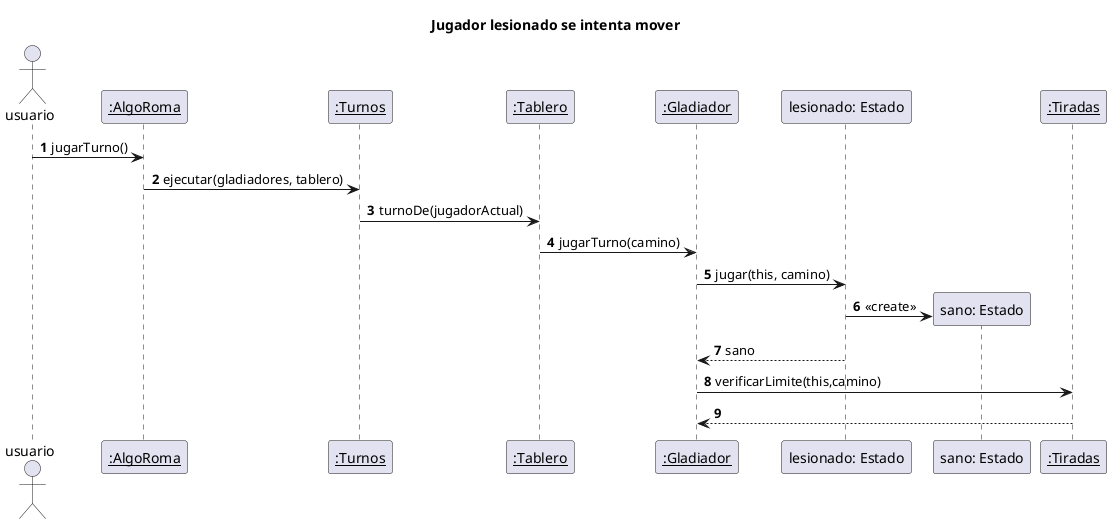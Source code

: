 @startuml
autonumber
title "Jugador lesionado se intenta mover"
actor usuario

usuario -> "__:AlgoRoma__": jugarTurno()
"__:AlgoRoma__" -> "__:Turnos__": ejecutar(gladiadores, tablero)
"__:Turnos__" -> "__:Tablero__": turnoDe(jugadorActual)
"__:Tablero__" -> "__:Gladiador__": jugarTurno(camino)
"__:Gladiador__" -> "lesionado: Estado": jugar(this, camino)
create "sano: Estado"
"lesionado: Estado" -> "sano: Estado": <<create>>
"lesionado: Estado" --> "__:Gladiador__": sano
"__:Gladiador__" -> "__:Tiradas__": verificarLimite(this,camino)
"__:Tiradas__" --> "__:Gladiador__"

@enduml